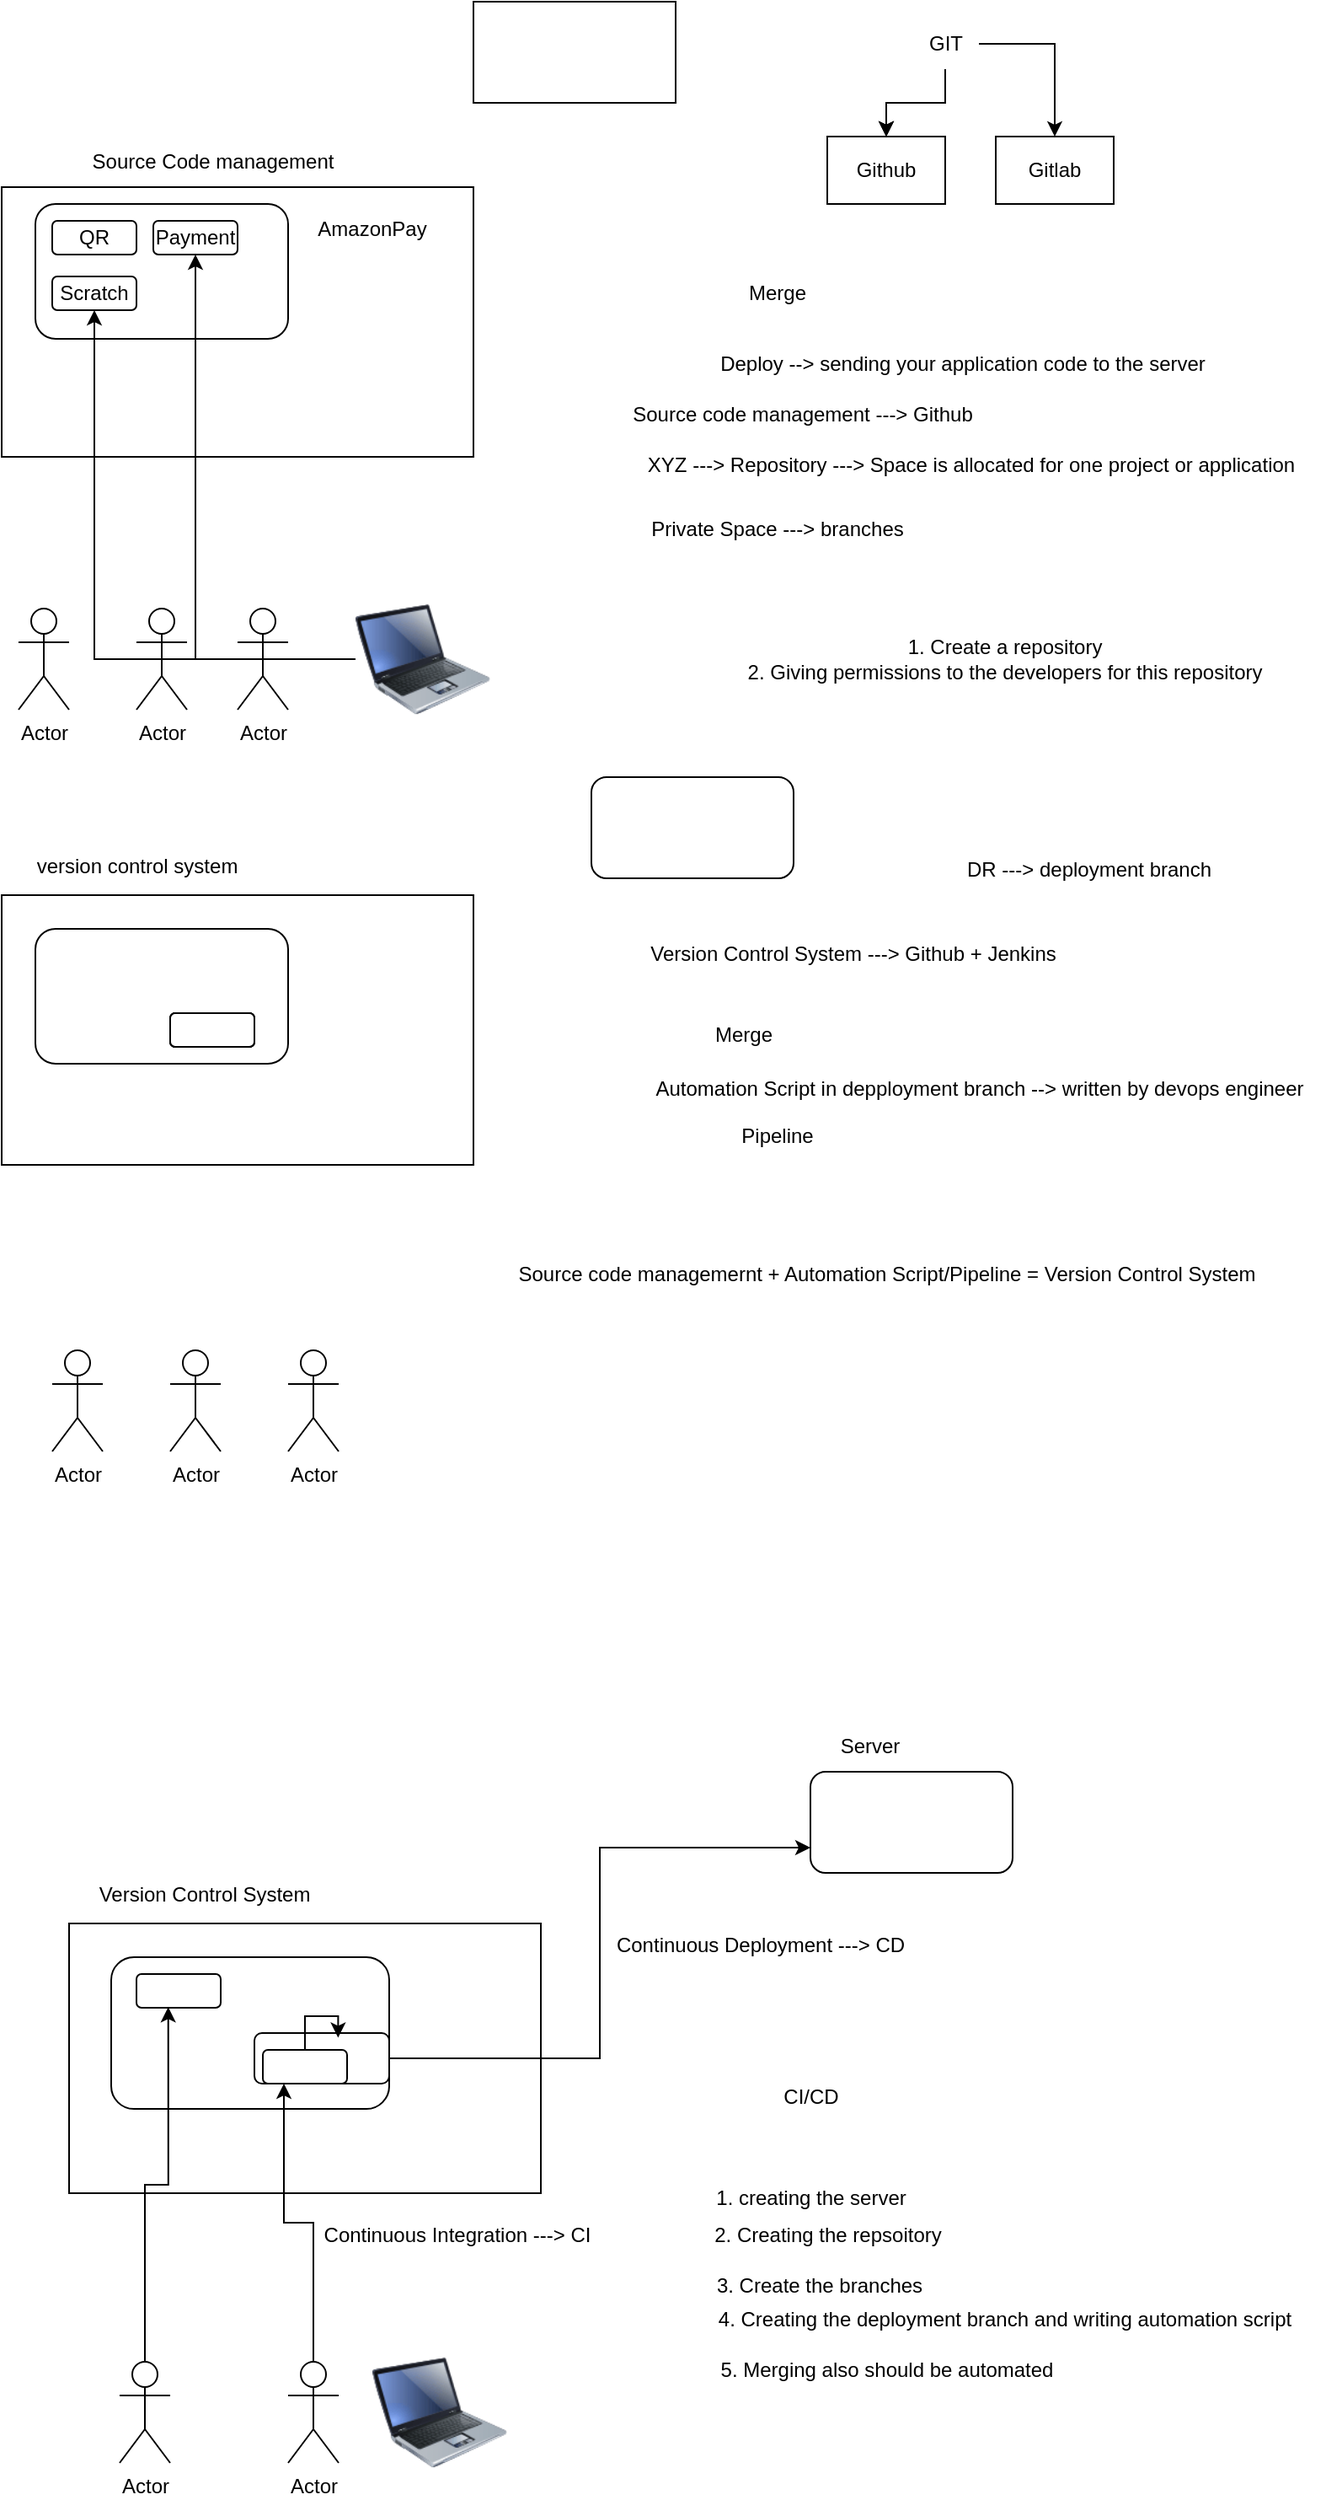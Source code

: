 <mxfile version="21.6.2" type="device">
  <diagram name="Page-1" id="VfLUdgL8a1efgKqQMt-T">
    <mxGraphModel dx="913" dy="470" grid="1" gridSize="10" guides="1" tooltips="1" connect="1" arrows="1" fold="1" page="1" pageScale="1" pageWidth="850" pageHeight="1100" math="0" shadow="0">
      <root>
        <mxCell id="0" />
        <mxCell id="1" parent="0" />
        <mxCell id="jfcls6Y_o7sRHUg966Y2-1" value="Actor" style="shape=umlActor;verticalLabelPosition=bottom;verticalAlign=top;html=1;outlineConnect=0;" vertex="1" parent="1">
          <mxGeometry x="50" y="540" width="30" height="60" as="geometry" />
        </mxCell>
        <mxCell id="jfcls6Y_o7sRHUg966Y2-2" value="Actor" style="shape=umlActor;verticalLabelPosition=bottom;verticalAlign=top;html=1;outlineConnect=0;" vertex="1" parent="1">
          <mxGeometry x="120" y="540" width="30" height="60" as="geometry" />
        </mxCell>
        <mxCell id="jfcls6Y_o7sRHUg966Y2-3" value="Actor" style="shape=umlActor;verticalLabelPosition=bottom;verticalAlign=top;html=1;outlineConnect=0;" vertex="1" parent="1">
          <mxGeometry x="180" y="540" width="30" height="60" as="geometry" />
        </mxCell>
        <mxCell id="jfcls6Y_o7sRHUg966Y2-4" value="" style="rounded=0;whiteSpace=wrap;html=1;" vertex="1" parent="1">
          <mxGeometry x="320" y="180" width="120" height="60" as="geometry" />
        </mxCell>
        <mxCell id="jfcls6Y_o7sRHUg966Y2-5" value="" style="rounded=0;whiteSpace=wrap;html=1;" vertex="1" parent="1">
          <mxGeometry x="40" y="290" width="280" height="160" as="geometry" />
        </mxCell>
        <mxCell id="jfcls6Y_o7sRHUg966Y2-7" value="Source Code management" style="text;html=1;align=center;verticalAlign=middle;resizable=0;points=[];autosize=1;strokeColor=none;fillColor=none;" vertex="1" parent="1">
          <mxGeometry x="80" y="260" width="170" height="30" as="geometry" />
        </mxCell>
        <mxCell id="jfcls6Y_o7sRHUg966Y2-8" value="Merge" style="text;html=1;align=center;verticalAlign=middle;resizable=0;points=[];autosize=1;strokeColor=none;fillColor=none;" vertex="1" parent="1">
          <mxGeometry x="470" y="338" width="60" height="30" as="geometry" />
        </mxCell>
        <mxCell id="jfcls6Y_o7sRHUg966Y2-9" value="" style="rounded=1;whiteSpace=wrap;html=1;" vertex="1" parent="1">
          <mxGeometry x="60" y="300" width="150" height="80" as="geometry" />
        </mxCell>
        <mxCell id="jfcls6Y_o7sRHUg966Y2-10" value="AmazonPay" style="text;html=1;strokeColor=none;fillColor=none;align=center;verticalAlign=middle;whiteSpace=wrap;rounded=0;" vertex="1" parent="1">
          <mxGeometry x="230" y="300" width="60" height="30" as="geometry" />
        </mxCell>
        <mxCell id="jfcls6Y_o7sRHUg966Y2-11" value="QR" style="rounded=1;whiteSpace=wrap;html=1;" vertex="1" parent="1">
          <mxGeometry x="70" y="310" width="50" height="20" as="geometry" />
        </mxCell>
        <mxCell id="jfcls6Y_o7sRHUg966Y2-12" value="Payment" style="rounded=1;whiteSpace=wrap;html=1;" vertex="1" parent="1">
          <mxGeometry x="130" y="310" width="50" height="20" as="geometry" />
        </mxCell>
        <mxCell id="jfcls6Y_o7sRHUg966Y2-13" value="Scratch" style="rounded=1;whiteSpace=wrap;html=1;" vertex="1" parent="1">
          <mxGeometry x="70" y="343" width="50" height="20" as="geometry" />
        </mxCell>
        <mxCell id="jfcls6Y_o7sRHUg966Y2-15" style="edgeStyle=orthogonalEdgeStyle;rounded=0;orthogonalLoop=1;jettySize=auto;html=1;entryX=0.5;entryY=1;entryDx=0;entryDy=0;" edge="1" parent="1" source="jfcls6Y_o7sRHUg966Y2-14" target="jfcls6Y_o7sRHUg966Y2-13">
          <mxGeometry relative="1" as="geometry" />
        </mxCell>
        <mxCell id="jfcls6Y_o7sRHUg966Y2-16" style="edgeStyle=orthogonalEdgeStyle;rounded=0;orthogonalLoop=1;jettySize=auto;html=1;entryX=0.5;entryY=1;entryDx=0;entryDy=0;" edge="1" parent="1" source="jfcls6Y_o7sRHUg966Y2-14" target="jfcls6Y_o7sRHUg966Y2-12">
          <mxGeometry relative="1" as="geometry" />
        </mxCell>
        <mxCell id="jfcls6Y_o7sRHUg966Y2-14" value="" style="image;html=1;image=img/lib/clip_art/computers/Laptop_128x128.png" vertex="1" parent="1">
          <mxGeometry x="250" y="530" width="80" height="80" as="geometry" />
        </mxCell>
        <mxCell id="jfcls6Y_o7sRHUg966Y2-18" value="Deploy --&amp;gt; sending your application code to the server" style="text;html=1;align=center;verticalAlign=middle;resizable=0;points=[];autosize=1;strokeColor=none;fillColor=none;" vertex="1" parent="1">
          <mxGeometry x="455" y="380" width="310" height="30" as="geometry" />
        </mxCell>
        <mxCell id="jfcls6Y_o7sRHUg966Y2-19" value="Source code management ---&amp;gt; Github" style="text;html=1;align=center;verticalAlign=middle;resizable=0;points=[];autosize=1;strokeColor=none;fillColor=none;" vertex="1" parent="1">
          <mxGeometry x="400" y="410" width="230" height="30" as="geometry" />
        </mxCell>
        <mxCell id="jfcls6Y_o7sRHUg966Y2-20" value="XYZ ---&amp;gt; Repository ---&amp;gt; Space is allocated for one project or application" style="text;html=1;align=center;verticalAlign=middle;resizable=0;points=[];autosize=1;strokeColor=none;fillColor=none;" vertex="1" parent="1">
          <mxGeometry x="410" y="440" width="410" height="30" as="geometry" />
        </mxCell>
        <mxCell id="jfcls6Y_o7sRHUg966Y2-21" value="Private Space ---&amp;gt; branches" style="text;html=1;align=center;verticalAlign=middle;resizable=0;points=[];autosize=1;strokeColor=none;fillColor=none;" vertex="1" parent="1">
          <mxGeometry x="415" y="478" width="170" height="30" as="geometry" />
        </mxCell>
        <mxCell id="jfcls6Y_o7sRHUg966Y2-24" value="" style="edgeStyle=orthogonalEdgeStyle;rounded=0;orthogonalLoop=1;jettySize=auto;html=1;" edge="1" parent="1" source="jfcls6Y_o7sRHUg966Y2-22" target="jfcls6Y_o7sRHUg966Y2-23">
          <mxGeometry relative="1" as="geometry" />
        </mxCell>
        <mxCell id="jfcls6Y_o7sRHUg966Y2-25" value="" style="edgeStyle=orthogonalEdgeStyle;rounded=0;orthogonalLoop=1;jettySize=auto;html=1;" edge="1" parent="1" source="jfcls6Y_o7sRHUg966Y2-22" target="jfcls6Y_o7sRHUg966Y2-23">
          <mxGeometry relative="1" as="geometry" />
        </mxCell>
        <mxCell id="jfcls6Y_o7sRHUg966Y2-27" value="" style="edgeStyle=orthogonalEdgeStyle;rounded=0;orthogonalLoop=1;jettySize=auto;html=1;" edge="1" parent="1" source="jfcls6Y_o7sRHUg966Y2-22" target="jfcls6Y_o7sRHUg966Y2-23">
          <mxGeometry relative="1" as="geometry" />
        </mxCell>
        <mxCell id="jfcls6Y_o7sRHUg966Y2-30" style="edgeStyle=orthogonalEdgeStyle;rounded=0;orthogonalLoop=1;jettySize=auto;html=1;" edge="1" parent="1" source="jfcls6Y_o7sRHUg966Y2-22" target="jfcls6Y_o7sRHUg966Y2-29">
          <mxGeometry relative="1" as="geometry" />
        </mxCell>
        <mxCell id="jfcls6Y_o7sRHUg966Y2-22" value="GIT" style="text;html=1;align=center;verticalAlign=middle;resizable=0;points=[];autosize=1;strokeColor=none;fillColor=none;" vertex="1" parent="1">
          <mxGeometry x="580" y="190" width="40" height="30" as="geometry" />
        </mxCell>
        <mxCell id="jfcls6Y_o7sRHUg966Y2-23" value="Github" style="whiteSpace=wrap;html=1;" vertex="1" parent="1">
          <mxGeometry x="530" y="260" width="70" height="40" as="geometry" />
        </mxCell>
        <mxCell id="jfcls6Y_o7sRHUg966Y2-29" value="Gitlab" style="whiteSpace=wrap;html=1;" vertex="1" parent="1">
          <mxGeometry x="630" y="260" width="70" height="40" as="geometry" />
        </mxCell>
        <mxCell id="jfcls6Y_o7sRHUg966Y2-31" value="1. Create a repository&lt;br&gt;2. Giving permissions to the developers for this repository" style="text;html=1;align=center;verticalAlign=middle;resizable=0;points=[];autosize=1;strokeColor=none;fillColor=none;" vertex="1" parent="1">
          <mxGeometry x="470" y="550" width="330" height="40" as="geometry" />
        </mxCell>
        <mxCell id="jfcls6Y_o7sRHUg966Y2-34" value="" style="rounded=0;whiteSpace=wrap;html=1;" vertex="1" parent="1">
          <mxGeometry x="40" y="710" width="280" height="160" as="geometry" />
        </mxCell>
        <mxCell id="jfcls6Y_o7sRHUg966Y2-35" value="" style="rounded=1;whiteSpace=wrap;html=1;" vertex="1" parent="1">
          <mxGeometry x="60" y="730" width="150" height="80" as="geometry" />
        </mxCell>
        <mxCell id="jfcls6Y_o7sRHUg966Y2-36" value="" style="rounded=1;whiteSpace=wrap;html=1;" vertex="1" parent="1">
          <mxGeometry x="140" y="780" width="50" height="20" as="geometry" />
        </mxCell>
        <mxCell id="jfcls6Y_o7sRHUg966Y2-37" value="" style="rounded=1;whiteSpace=wrap;html=1;" vertex="1" parent="1">
          <mxGeometry x="140" y="780" width="50" height="20" as="geometry" />
        </mxCell>
        <mxCell id="jfcls6Y_o7sRHUg966Y2-38" value="" style="rounded=1;whiteSpace=wrap;html=1;" vertex="1" parent="1">
          <mxGeometry x="140" y="780" width="50" height="20" as="geometry" />
        </mxCell>
        <mxCell id="jfcls6Y_o7sRHUg966Y2-41" value="DR" style="rounded=1;whiteSpace=wrap;html=1;" vertex="1" parent="1">
          <mxGeometry x="400" y="670" width="70" height="20" as="geometry" />
        </mxCell>
        <mxCell id="jfcls6Y_o7sRHUg966Y2-42" value="DR ---&amp;gt; deployment branch" style="text;html=1;align=center;verticalAlign=middle;resizable=0;points=[];autosize=1;strokeColor=none;fillColor=none;" vertex="1" parent="1">
          <mxGeometry x="600" y="680" width="170" height="30" as="geometry" />
        </mxCell>
        <mxCell id="jfcls6Y_o7sRHUg966Y2-43" value="Actor" style="shape=umlActor;verticalLabelPosition=bottom;verticalAlign=top;html=1;outlineConnect=0;" vertex="1" parent="1">
          <mxGeometry x="70" y="980" width="30" height="60" as="geometry" />
        </mxCell>
        <mxCell id="jfcls6Y_o7sRHUg966Y2-44" value="Actor" style="shape=umlActor;verticalLabelPosition=bottom;verticalAlign=top;html=1;outlineConnect=0;" vertex="1" parent="1">
          <mxGeometry x="140" y="980" width="30" height="60" as="geometry" />
        </mxCell>
        <mxCell id="jfcls6Y_o7sRHUg966Y2-45" value="Actor" style="shape=umlActor;verticalLabelPosition=bottom;verticalAlign=top;html=1;outlineConnect=0;" vertex="1" parent="1">
          <mxGeometry x="210" y="980" width="30" height="60" as="geometry" />
        </mxCell>
        <mxCell id="jfcls6Y_o7sRHUg966Y2-46" value="" style="rounded=1;whiteSpace=wrap;html=1;" vertex="1" parent="1">
          <mxGeometry x="390" y="640" width="120" height="60" as="geometry" />
        </mxCell>
        <mxCell id="jfcls6Y_o7sRHUg966Y2-48" value="Automation Script in depployment branch --&amp;gt; written by devops engineer" style="text;html=1;align=center;verticalAlign=middle;resizable=0;points=[];autosize=1;strokeColor=none;fillColor=none;" vertex="1" parent="1">
          <mxGeometry x="415" y="810" width="410" height="30" as="geometry" />
        </mxCell>
        <mxCell id="jfcls6Y_o7sRHUg966Y2-49" value="Merge" style="text;html=1;align=center;verticalAlign=middle;resizable=0;points=[];autosize=1;strokeColor=none;fillColor=none;" vertex="1" parent="1">
          <mxGeometry x="450" y="778" width="60" height="30" as="geometry" />
        </mxCell>
        <mxCell id="jfcls6Y_o7sRHUg966Y2-50" value="Pipeline" style="text;html=1;align=center;verticalAlign=middle;resizable=0;points=[];autosize=1;strokeColor=none;fillColor=none;" vertex="1" parent="1">
          <mxGeometry x="465" y="838" width="70" height="30" as="geometry" />
        </mxCell>
        <mxCell id="jfcls6Y_o7sRHUg966Y2-51" value="version control system" style="text;html=1;align=center;verticalAlign=middle;resizable=0;points=[];autosize=1;strokeColor=none;fillColor=none;" vertex="1" parent="1">
          <mxGeometry x="50" y="678" width="140" height="30" as="geometry" />
        </mxCell>
        <mxCell id="jfcls6Y_o7sRHUg966Y2-52" value="Source code managemernt + Automation Script/Pipeline = Version Control System" style="text;html=1;align=center;verticalAlign=middle;resizable=0;points=[];autosize=1;strokeColor=none;fillColor=none;" vertex="1" parent="1">
          <mxGeometry x="335" y="920" width="460" height="30" as="geometry" />
        </mxCell>
        <mxCell id="jfcls6Y_o7sRHUg966Y2-53" value="Version Control System ---&amp;gt; Github + Jenkins" style="text;html=1;align=center;verticalAlign=middle;resizable=0;points=[];autosize=1;strokeColor=none;fillColor=none;" vertex="1" parent="1">
          <mxGeometry x="415" y="730" width="260" height="30" as="geometry" />
        </mxCell>
        <mxCell id="jfcls6Y_o7sRHUg966Y2-54" value="" style="rounded=0;whiteSpace=wrap;html=1;" vertex="1" parent="1">
          <mxGeometry x="80" y="1320" width="280" height="160" as="geometry" />
        </mxCell>
        <mxCell id="jfcls6Y_o7sRHUg966Y2-55" value="" style="rounded=1;whiteSpace=wrap;html=1;" vertex="1" parent="1">
          <mxGeometry x="520" y="1230" width="120" height="60" as="geometry" />
        </mxCell>
        <mxCell id="jfcls6Y_o7sRHUg966Y2-56" value="Server" style="text;html=1;align=center;verticalAlign=middle;resizable=0;points=[];autosize=1;strokeColor=none;fillColor=none;" vertex="1" parent="1">
          <mxGeometry x="525" y="1200" width="60" height="30" as="geometry" />
        </mxCell>
        <mxCell id="jfcls6Y_o7sRHUg966Y2-57" value="Version Control System" style="text;html=1;align=center;verticalAlign=middle;resizable=0;points=[];autosize=1;strokeColor=none;fillColor=none;" vertex="1" parent="1">
          <mxGeometry x="85" y="1288" width="150" height="30" as="geometry" />
        </mxCell>
        <mxCell id="jfcls6Y_o7sRHUg966Y2-58" value="" style="rounded=1;whiteSpace=wrap;html=1;" vertex="1" parent="1">
          <mxGeometry x="105" y="1340" width="165" height="90" as="geometry" />
        </mxCell>
        <mxCell id="jfcls6Y_o7sRHUg966Y2-67" style="edgeStyle=orthogonalEdgeStyle;rounded=0;orthogonalLoop=1;jettySize=auto;html=1;entryX=0;entryY=0.75;entryDx=0;entryDy=0;" edge="1" parent="1" source="jfcls6Y_o7sRHUg966Y2-59" target="jfcls6Y_o7sRHUg966Y2-55">
          <mxGeometry relative="1" as="geometry" />
        </mxCell>
        <mxCell id="jfcls6Y_o7sRHUg966Y2-59" value="DR" style="rounded=1;whiteSpace=wrap;html=1;" vertex="1" parent="1">
          <mxGeometry x="190" y="1385" width="80" height="30" as="geometry" />
        </mxCell>
        <mxCell id="jfcls6Y_o7sRHUg966Y2-64" style="edgeStyle=orthogonalEdgeStyle;rounded=0;orthogonalLoop=1;jettySize=auto;html=1;entryX=0.377;entryY=0.983;entryDx=0;entryDy=0;entryPerimeter=0;" edge="1" parent="1" source="jfcls6Y_o7sRHUg966Y2-60" target="jfcls6Y_o7sRHUg966Y2-62">
          <mxGeometry relative="1" as="geometry" />
        </mxCell>
        <mxCell id="jfcls6Y_o7sRHUg966Y2-60" value="Actor" style="shape=umlActor;verticalLabelPosition=bottom;verticalAlign=top;html=1;outlineConnect=0;" vertex="1" parent="1">
          <mxGeometry x="110" y="1580" width="30" height="60" as="geometry" />
        </mxCell>
        <mxCell id="jfcls6Y_o7sRHUg966Y2-65" style="edgeStyle=orthogonalEdgeStyle;rounded=0;orthogonalLoop=1;jettySize=auto;html=1;entryX=0.25;entryY=1;entryDx=0;entryDy=0;" edge="1" parent="1" source="jfcls6Y_o7sRHUg966Y2-61" target="jfcls6Y_o7sRHUg966Y2-63">
          <mxGeometry relative="1" as="geometry" />
        </mxCell>
        <mxCell id="jfcls6Y_o7sRHUg966Y2-61" value="Actor" style="shape=umlActor;verticalLabelPosition=bottom;verticalAlign=top;html=1;outlineConnect=0;" vertex="1" parent="1">
          <mxGeometry x="210" y="1580" width="30" height="60" as="geometry" />
        </mxCell>
        <mxCell id="jfcls6Y_o7sRHUg966Y2-62" value="" style="rounded=1;whiteSpace=wrap;html=1;" vertex="1" parent="1">
          <mxGeometry x="120" y="1350" width="50" height="20" as="geometry" />
        </mxCell>
        <mxCell id="jfcls6Y_o7sRHUg966Y2-66" style="edgeStyle=orthogonalEdgeStyle;rounded=0;orthogonalLoop=1;jettySize=auto;html=1;entryX=0.621;entryY=0.091;entryDx=0;entryDy=0;entryPerimeter=0;" edge="1" parent="1" source="jfcls6Y_o7sRHUg966Y2-63" target="jfcls6Y_o7sRHUg966Y2-59">
          <mxGeometry relative="1" as="geometry" />
        </mxCell>
        <mxCell id="jfcls6Y_o7sRHUg966Y2-63" value="" style="rounded=1;whiteSpace=wrap;html=1;" vertex="1" parent="1">
          <mxGeometry x="195" y="1395" width="50" height="20" as="geometry" />
        </mxCell>
        <mxCell id="jfcls6Y_o7sRHUg966Y2-68" value="Continuous Integration ---&amp;gt; CI" style="text;html=1;align=center;verticalAlign=middle;resizable=0;points=[];autosize=1;strokeColor=none;fillColor=none;" vertex="1" parent="1">
          <mxGeometry x="220" y="1490" width="180" height="30" as="geometry" />
        </mxCell>
        <mxCell id="jfcls6Y_o7sRHUg966Y2-69" value="Continuous Deployment ---&amp;gt; CD" style="text;html=1;align=center;verticalAlign=middle;resizable=0;points=[];autosize=1;strokeColor=none;fillColor=none;" vertex="1" parent="1">
          <mxGeometry x="395" y="1318" width="190" height="30" as="geometry" />
        </mxCell>
        <mxCell id="jfcls6Y_o7sRHUg966Y2-70" value="CI/CD" style="text;html=1;align=center;verticalAlign=middle;resizable=0;points=[];autosize=1;strokeColor=none;fillColor=none;" vertex="1" parent="1">
          <mxGeometry x="490" y="1408" width="60" height="30" as="geometry" />
        </mxCell>
        <mxCell id="jfcls6Y_o7sRHUg966Y2-71" value="" style="image;html=1;image=img/lib/clip_art/computers/Laptop_128x128.png" vertex="1" parent="1">
          <mxGeometry x="260" y="1570" width="80" height="80" as="geometry" />
        </mxCell>
        <mxCell id="jfcls6Y_o7sRHUg966Y2-72" value="1. creating the server" style="text;html=1;align=center;verticalAlign=middle;resizable=0;points=[];autosize=1;strokeColor=none;fillColor=none;" vertex="1" parent="1">
          <mxGeometry x="450" y="1468" width="140" height="30" as="geometry" />
        </mxCell>
        <mxCell id="jfcls6Y_o7sRHUg966Y2-73" value="2. Creating the repsoitory" style="text;html=1;align=center;verticalAlign=middle;resizable=0;points=[];autosize=1;strokeColor=none;fillColor=none;" vertex="1" parent="1">
          <mxGeometry x="450" y="1490" width="160" height="30" as="geometry" />
        </mxCell>
        <mxCell id="jfcls6Y_o7sRHUg966Y2-74" value="3. Create the branches" style="text;html=1;align=center;verticalAlign=middle;resizable=0;points=[];autosize=1;strokeColor=none;fillColor=none;" vertex="1" parent="1">
          <mxGeometry x="450" y="1520" width="150" height="30" as="geometry" />
        </mxCell>
        <mxCell id="jfcls6Y_o7sRHUg966Y2-75" value="4. Creating the deployment branch and writing automation script" style="text;html=1;align=center;verticalAlign=middle;resizable=0;points=[];autosize=1;strokeColor=none;fillColor=none;" vertex="1" parent="1">
          <mxGeometry x="455" y="1540" width="360" height="30" as="geometry" />
        </mxCell>
        <mxCell id="jfcls6Y_o7sRHUg966Y2-76" value="5. Merging also should be automated" style="text;html=1;align=center;verticalAlign=middle;resizable=0;points=[];autosize=1;strokeColor=none;fillColor=none;" vertex="1" parent="1">
          <mxGeometry x="455" y="1570" width="220" height="30" as="geometry" />
        </mxCell>
      </root>
    </mxGraphModel>
  </diagram>
</mxfile>
